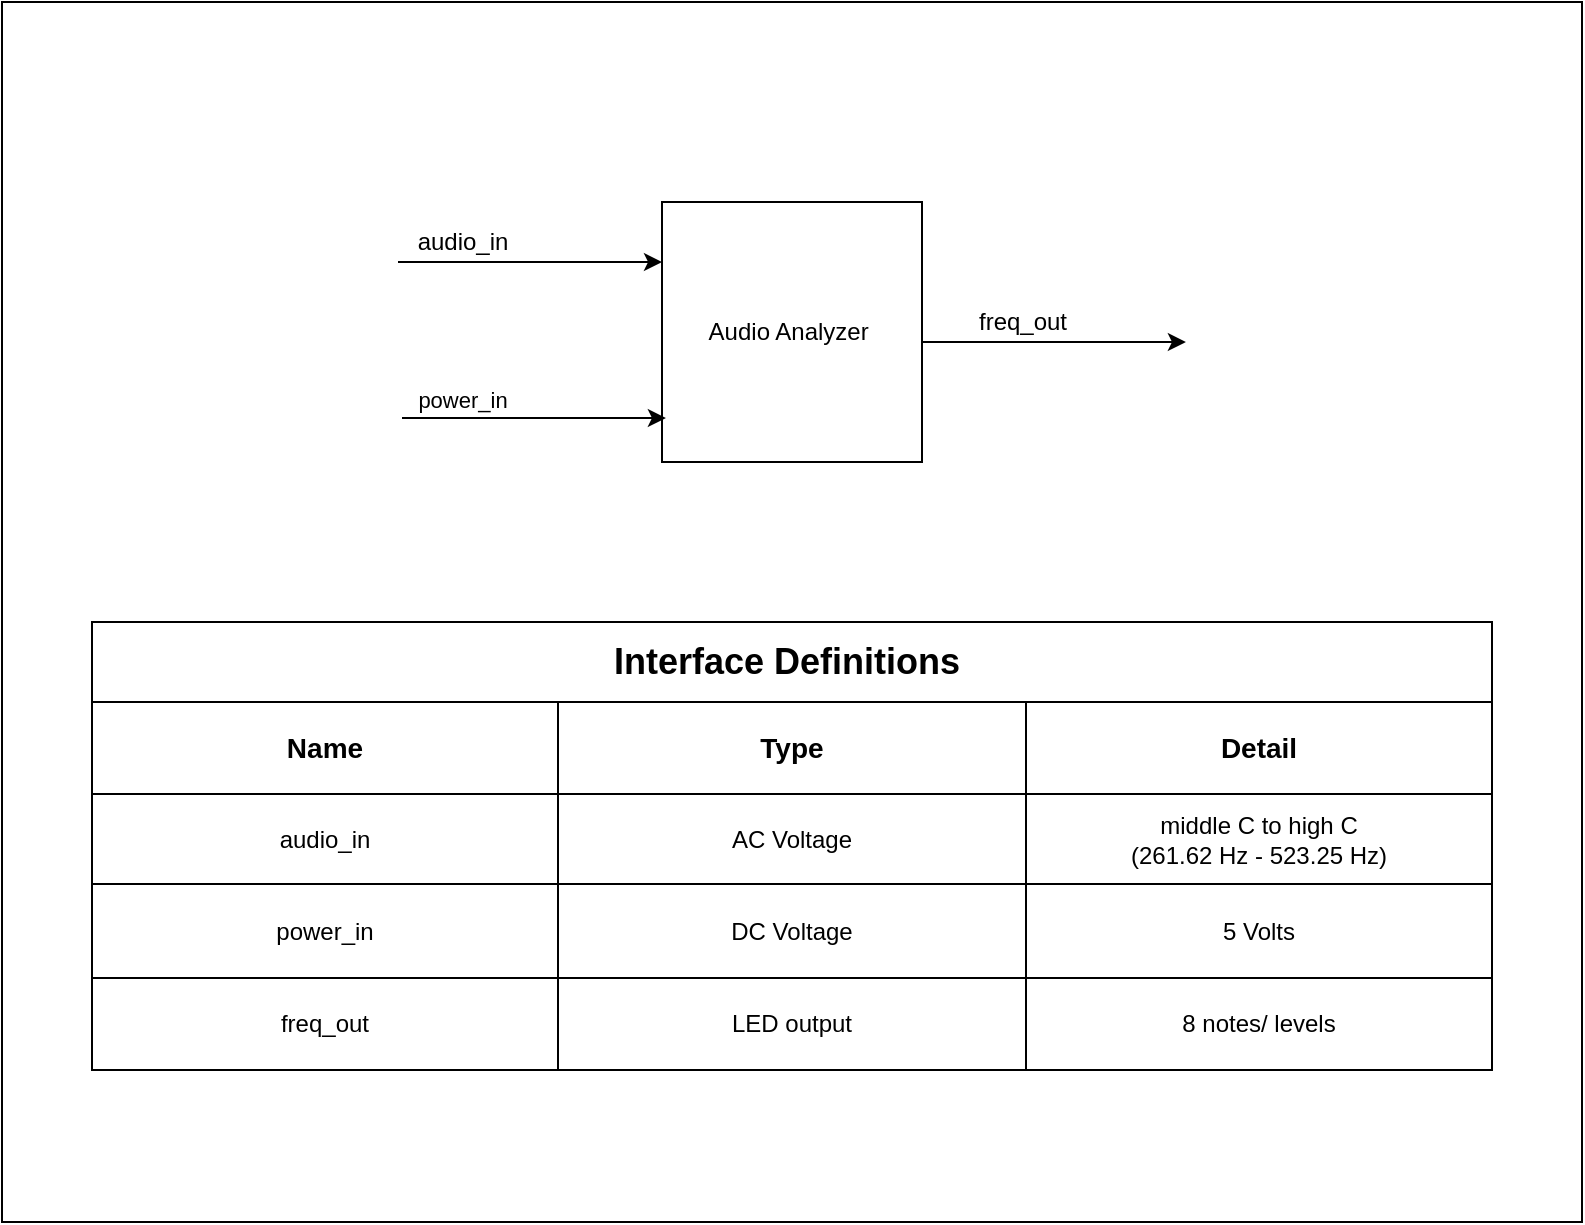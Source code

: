 <mxfile version="14.2.4" type="embed">
    <diagram id="H7XTk4rsCYcmGEGCwQ_S" name="Page-1">
        <mxGraphModel dx="2014" dy="820" grid="1" gridSize="10" guides="1" tooltips="1" connect="1" arrows="1" fold="1" page="1" pageScale="1" pageWidth="850" pageHeight="1100" math="0" shadow="0">
            <root>
                <mxCell id="0"/>
                <mxCell id="1" parent="0"/>
                <mxCell id="2" value="" style="rounded=0;whiteSpace=wrap;html=1;" vertex="1" parent="1">
                    <mxGeometry x="30" y="20" width="790" height="610" as="geometry"/>
                </mxCell>
                <mxCell id="3" value="Audio Analyzer&amp;nbsp;" style="whiteSpace=wrap;html=1;aspect=fixed;" vertex="1" parent="1">
                    <mxGeometry x="360" y="120" width="130" height="130" as="geometry"/>
                </mxCell>
                <mxCell id="4" value="" style="endArrow=classic;html=1;entryX=0.015;entryY=0.831;entryDx=0;entryDy=0;entryPerimeter=0;" edge="1" parent="1" target="3">
                    <mxGeometry width="50" height="50" relative="1" as="geometry">
                        <mxPoint x="230" y="228" as="sourcePoint"/>
                        <mxPoint x="280" y="180" as="targetPoint"/>
                        <Array as="points">
                            <mxPoint x="330" y="228"/>
                        </Array>
                    </mxGeometry>
                </mxCell>
                <mxCell id="5" value="power_in" style="edgeLabel;html=1;align=center;verticalAlign=middle;resizable=0;points=[];" vertex="1" connectable="0" parent="4">
                    <mxGeometry x="-0.408" y="3" relative="1" as="geometry">
                        <mxPoint x="-9" y="-6.42" as="offset"/>
                    </mxGeometry>
                </mxCell>
                <mxCell id="6" value="" style="endArrow=classic;html=1;entryX=0.015;entryY=0.831;entryDx=0;entryDy=0;entryPerimeter=0;" edge="1" parent="1">
                    <mxGeometry width="50" height="50" relative="1" as="geometry">
                        <mxPoint x="228" y="150" as="sourcePoint"/>
                        <mxPoint x="360" y="150" as="targetPoint"/>
                    </mxGeometry>
                </mxCell>
                <mxCell id="7" value="" style="endArrow=classic;html=1;entryX=0.015;entryY=0.831;entryDx=0;entryDy=0;entryPerimeter=0;" edge="1" parent="1">
                    <mxGeometry width="50" height="50" relative="1" as="geometry">
                        <mxPoint x="490" y="190" as="sourcePoint"/>
                        <mxPoint x="621.95" y="190" as="targetPoint"/>
                    </mxGeometry>
                </mxCell>
                <mxCell id="8" value="audio_in" style="text;html=1;align=center;verticalAlign=middle;resizable=0;points=[];autosize=1;" vertex="1" parent="1">
                    <mxGeometry x="230" y="130" width="60" height="20" as="geometry"/>
                </mxCell>
                <mxCell id="9" value="freq_out" style="text;html=1;align=center;verticalAlign=middle;resizable=0;points=[];autosize=1;" vertex="1" parent="1">
                    <mxGeometry x="510" y="170" width="60" height="20" as="geometry"/>
                </mxCell>
                <mxCell id="10" value="&lt;font style=&quot;font-size: 18px&quot;&gt;Interface Definitions&amp;nbsp;&lt;/font&gt;" style="shape=table;html=1;whiteSpace=wrap;startSize=40;container=1;collapsible=0;childLayout=tableLayout;fontStyle=1;align=center;" vertex="1" parent="1">
                    <mxGeometry x="75" y="330" width="700" height="224" as="geometry"/>
                </mxCell>
                <mxCell id="11" value="" style="shape=partialRectangle;html=1;whiteSpace=wrap;collapsible=0;dropTarget=0;pointerEvents=0;fillColor=none;top=0;left=0;bottom=0;right=0;points=[[0,0.5],[1,0.5]];portConstraint=eastwest;" vertex="1" parent="10">
                    <mxGeometry y="40" width="700" height="46" as="geometry"/>
                </mxCell>
                <mxCell id="12" value="&lt;b&gt;&lt;font style=&quot;font-size: 14px&quot;&gt;Name&lt;/font&gt;&lt;/b&gt;" style="shape=partialRectangle;html=1;whiteSpace=wrap;connectable=0;fillColor=none;top=0;left=0;bottom=0;right=0;overflow=hidden;" vertex="1" parent="11">
                    <mxGeometry width="233" height="46" as="geometry"/>
                </mxCell>
                <mxCell id="13" value="&lt;b&gt;&lt;font style=&quot;font-size: 14px&quot;&gt;Type&lt;/font&gt;&lt;/b&gt;" style="shape=partialRectangle;html=1;whiteSpace=wrap;connectable=0;fillColor=none;top=0;left=0;bottom=0;right=0;overflow=hidden;" vertex="1" parent="11">
                    <mxGeometry x="233" width="234" height="46" as="geometry"/>
                </mxCell>
                <mxCell id="14" value="&lt;b&gt;&lt;font style=&quot;font-size: 14px&quot;&gt;Detail&lt;/font&gt;&lt;/b&gt;" style="shape=partialRectangle;html=1;whiteSpace=wrap;connectable=0;fillColor=none;top=0;left=0;bottom=0;right=0;overflow=hidden;" vertex="1" parent="11">
                    <mxGeometry x="467" width="233" height="46" as="geometry"/>
                </mxCell>
                <mxCell id="15" value="" style="shape=partialRectangle;html=1;whiteSpace=wrap;collapsible=0;dropTarget=0;pointerEvents=0;fillColor=none;top=0;left=0;bottom=0;right=0;points=[[0,0.5],[1,0.5]];portConstraint=eastwest;" vertex="1" parent="10">
                    <mxGeometry y="86" width="700" height="45" as="geometry"/>
                </mxCell>
                <mxCell id="16" value="audio_in" style="shape=partialRectangle;html=1;whiteSpace=wrap;connectable=0;fillColor=none;top=0;left=0;bottom=0;right=0;overflow=hidden;" vertex="1" parent="15">
                    <mxGeometry width="233" height="45" as="geometry"/>
                </mxCell>
                <mxCell id="17" value="AC Voltage" style="shape=partialRectangle;html=1;whiteSpace=wrap;connectable=0;fillColor=none;top=0;left=0;bottom=0;right=0;overflow=hidden;" vertex="1" parent="15">
                    <mxGeometry x="233" width="234" height="45" as="geometry"/>
                </mxCell>
                <mxCell id="18" value="middle C to high C &lt;br&gt;(261.62 Hz - 523.25 Hz)" style="shape=partialRectangle;html=1;whiteSpace=wrap;connectable=0;fillColor=none;top=0;left=0;bottom=0;right=0;overflow=hidden;" vertex="1" parent="15">
                    <mxGeometry x="467" width="233" height="45" as="geometry"/>
                </mxCell>
                <mxCell id="19" value="" style="shape=partialRectangle;html=1;whiteSpace=wrap;collapsible=0;dropTarget=0;pointerEvents=0;fillColor=none;top=0;left=0;bottom=0;right=0;points=[[0,0.5],[1,0.5]];portConstraint=eastwest;" vertex="1" parent="10">
                    <mxGeometry y="131" width="700" height="47" as="geometry"/>
                </mxCell>
                <mxCell id="20" value="power_in" style="shape=partialRectangle;html=1;whiteSpace=wrap;connectable=0;fillColor=none;top=0;left=0;bottom=0;right=0;overflow=hidden;" vertex="1" parent="19">
                    <mxGeometry width="233" height="47" as="geometry"/>
                </mxCell>
                <mxCell id="21" value="DC Voltage" style="shape=partialRectangle;html=1;whiteSpace=wrap;connectable=0;fillColor=none;top=0;left=0;bottom=0;right=0;overflow=hidden;" vertex="1" parent="19">
                    <mxGeometry x="233" width="234" height="47" as="geometry"/>
                </mxCell>
                <mxCell id="22" value="5 Volts" style="shape=partialRectangle;html=1;whiteSpace=wrap;connectable=0;fillColor=none;top=0;left=0;bottom=0;right=0;overflow=hidden;" vertex="1" parent="19">
                    <mxGeometry x="467" width="233" height="47" as="geometry"/>
                </mxCell>
                <mxCell id="23" style="shape=partialRectangle;html=1;whiteSpace=wrap;collapsible=0;dropTarget=0;pointerEvents=0;fillColor=none;top=0;left=0;bottom=0;right=0;points=[[0,0.5],[1,0.5]];portConstraint=eastwest;" vertex="1" parent="10">
                    <mxGeometry y="178" width="700" height="46" as="geometry"/>
                </mxCell>
                <mxCell id="24" value="freq_out" style="shape=partialRectangle;html=1;whiteSpace=wrap;connectable=0;fillColor=none;top=0;left=0;bottom=0;right=0;overflow=hidden;" vertex="1" parent="23">
                    <mxGeometry width="233" height="46" as="geometry"/>
                </mxCell>
                <mxCell id="25" value="LED output" style="shape=partialRectangle;html=1;whiteSpace=wrap;connectable=0;fillColor=none;top=0;left=0;bottom=0;right=0;overflow=hidden;" vertex="1" parent="23">
                    <mxGeometry x="233" width="234" height="46" as="geometry"/>
                </mxCell>
                <mxCell id="26" value="8 notes/ levels" style="shape=partialRectangle;html=1;whiteSpace=wrap;connectable=0;fillColor=none;top=0;left=0;bottom=0;right=0;overflow=hidden;" vertex="1" parent="23">
                    <mxGeometry x="467" width="233" height="46" as="geometry"/>
                </mxCell>
            </root>
        </mxGraphModel>
    </diagram>
</mxfile>
